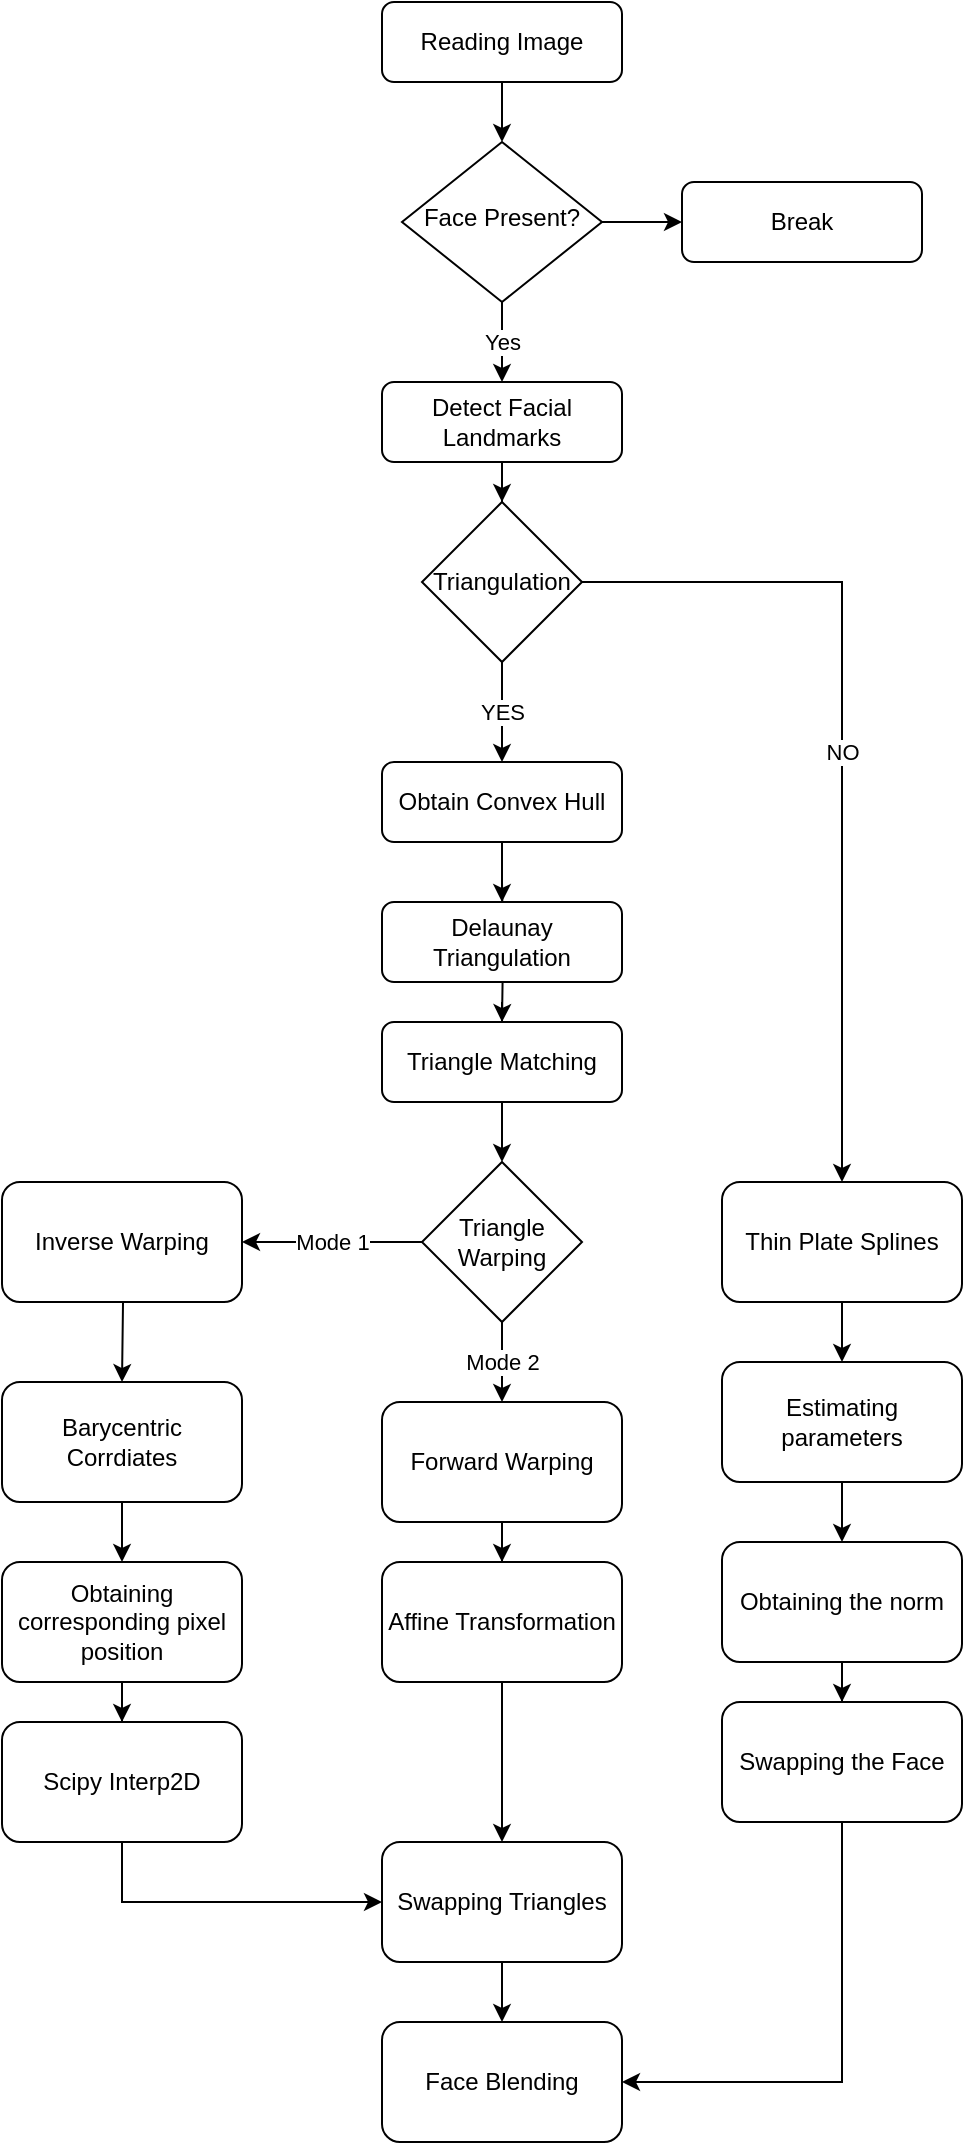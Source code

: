 <mxfile version="12.9.3" type="device"><diagram id="C5RBs43oDa-KdzZeNtuy" name="Page-1"><mxGraphModel dx="2262" dy="2417" grid="1" gridSize="10" guides="1" tooltips="1" connect="1" arrows="1" fold="1" page="1" pageScale="1" pageWidth="827" pageHeight="1169" math="0" shadow="0"><root><mxCell id="WIyWlLk6GJQsqaUBKTNV-0"/><mxCell id="WIyWlLk6GJQsqaUBKTNV-1" parent="WIyWlLk6GJQsqaUBKTNV-0"/><mxCell id="4Iu5ojdRNmb7ZW3HJHJe-3" style="edgeStyle=orthogonalEdgeStyle;rounded=0;orthogonalLoop=1;jettySize=auto;html=1;entryX=0.5;entryY=0;entryDx=0;entryDy=0;" parent="WIyWlLk6GJQsqaUBKTNV-1" source="WIyWlLk6GJQsqaUBKTNV-3" target="4Iu5ojdRNmb7ZW3HJHJe-4" edge="1"><mxGeometry relative="1" as="geometry"><mxPoint x="330" y="70" as="targetPoint"/></mxGeometry></mxCell><mxCell id="WIyWlLk6GJQsqaUBKTNV-3" value="Reading Image" style="rounded=1;whiteSpace=wrap;html=1;fontSize=12;glass=0;strokeWidth=1;shadow=0;" parent="WIyWlLk6GJQsqaUBKTNV-1" vertex="1"><mxGeometry x="270" y="-40" width="120" height="40" as="geometry"/></mxCell><mxCell id="4Iu5ojdRNmb7ZW3HJHJe-31" value="Yes" style="edgeStyle=orthogonalEdgeStyle;rounded=0;orthogonalLoop=1;jettySize=auto;html=1;exitX=0.5;exitY=1;exitDx=0;exitDy=0;entryX=0.5;entryY=0;entryDx=0;entryDy=0;" parent="WIyWlLk6GJQsqaUBKTNV-1" source="4Iu5ojdRNmb7ZW3HJHJe-4" target="4Iu5ojdRNmb7ZW3HJHJe-10" edge="1"><mxGeometry relative="1" as="geometry"/></mxCell><mxCell id="-JF-Zpaa9nRv0sY5oscV-1" style="edgeStyle=orthogonalEdgeStyle;rounded=0;orthogonalLoop=1;jettySize=auto;html=1;exitX=1;exitY=0.5;exitDx=0;exitDy=0;" edge="1" parent="WIyWlLk6GJQsqaUBKTNV-1" source="4Iu5ojdRNmb7ZW3HJHJe-4" target="4Iu5ojdRNmb7ZW3HJHJe-7"><mxGeometry relative="1" as="geometry"/></mxCell><mxCell id="4Iu5ojdRNmb7ZW3HJHJe-4" value="Face Present?" style="rhombus;whiteSpace=wrap;html=1;shadow=0;fontFamily=Helvetica;fontSize=12;align=center;strokeWidth=1;spacing=6;spacingTop=-4;" parent="WIyWlLk6GJQsqaUBKTNV-1" vertex="1"><mxGeometry x="280" y="30" width="100" height="80" as="geometry"/></mxCell><mxCell id="4Iu5ojdRNmb7ZW3HJHJe-7" value="Break" style="rounded=1;whiteSpace=wrap;html=1;fontSize=12;glass=0;strokeWidth=1;shadow=0;" parent="WIyWlLk6GJQsqaUBKTNV-1" vertex="1"><mxGeometry x="420" y="50" width="120" height="40" as="geometry"/></mxCell><mxCell id="-JF-Zpaa9nRv0sY5oscV-8" style="edgeStyle=orthogonalEdgeStyle;rounded=0;orthogonalLoop=1;jettySize=auto;html=1;exitX=0.5;exitY=1;exitDx=0;exitDy=0;" edge="1" parent="WIyWlLk6GJQsqaUBKTNV-1" source="4Iu5ojdRNmb7ZW3HJHJe-10" target="-JF-Zpaa9nRv0sY5oscV-4"><mxGeometry relative="1" as="geometry"/></mxCell><mxCell id="4Iu5ojdRNmb7ZW3HJHJe-10" value="Detect Facial Landmarks" style="rounded=1;whiteSpace=wrap;html=1;fontSize=12;glass=0;strokeWidth=1;shadow=0;" parent="WIyWlLk6GJQsqaUBKTNV-1" vertex="1"><mxGeometry x="270" y="150" width="120" height="40" as="geometry"/></mxCell><mxCell id="4Iu5ojdRNmb7ZW3HJHJe-15" value="" style="edgeStyle=orthogonalEdgeStyle;rounded=0;orthogonalLoop=1;jettySize=auto;html=1;" parent="WIyWlLk6GJQsqaUBKTNV-1" source="4Iu5ojdRNmb7ZW3HJHJe-12" target="4Iu5ojdRNmb7ZW3HJHJe-14" edge="1"><mxGeometry relative="1" as="geometry"/></mxCell><mxCell id="4Iu5ojdRNmb7ZW3HJHJe-12" value="Obtain Convex Hull" style="rounded=1;whiteSpace=wrap;html=1;fontSize=12;glass=0;strokeWidth=1;shadow=0;" parent="WIyWlLk6GJQsqaUBKTNV-1" vertex="1"><mxGeometry x="270" y="340" width="120" height="40" as="geometry"/></mxCell><mxCell id="4Iu5ojdRNmb7ZW3HJHJe-18" value="" style="edgeStyle=orthogonalEdgeStyle;rounded=0;orthogonalLoop=1;jettySize=auto;html=1;" parent="WIyWlLk6GJQsqaUBKTNV-1" target="4Iu5ojdRNmb7ZW3HJHJe-17" edge="1"><mxGeometry relative="1" as="geometry"><mxPoint x="330" y="400" as="sourcePoint"/></mxGeometry></mxCell><mxCell id="4Iu5ojdRNmb7ZW3HJHJe-14" value="Delaunay Triangulation" style="rounded=1;whiteSpace=wrap;html=1;fontSize=12;glass=0;strokeWidth=1;shadow=0;" parent="WIyWlLk6GJQsqaUBKTNV-1" vertex="1"><mxGeometry x="270" y="410" width="120" height="40" as="geometry"/></mxCell><mxCell id="4Iu5ojdRNmb7ZW3HJHJe-20" value="" style="edgeStyle=orthogonalEdgeStyle;rounded=0;orthogonalLoop=1;jettySize=auto;html=1;" parent="WIyWlLk6GJQsqaUBKTNV-1" edge="1"><mxGeometry relative="1" as="geometry"><mxPoint x="330" y="460" as="sourcePoint"/><mxPoint x="330" y="540" as="targetPoint"/></mxGeometry></mxCell><mxCell id="4Iu5ojdRNmb7ZW3HJHJe-17" value="Triangle Matching" style="rounded=1;whiteSpace=wrap;html=1;fontSize=12;glass=0;strokeWidth=1;shadow=0;" parent="WIyWlLk6GJQsqaUBKTNV-1" vertex="1"><mxGeometry x="270" y="470" width="120" height="40" as="geometry"/></mxCell><mxCell id="4Iu5ojdRNmb7ZW3HJHJe-28" value="Mode 2" style="edgeStyle=orthogonalEdgeStyle;rounded=0;orthogonalLoop=1;jettySize=auto;html=1;exitX=0.5;exitY=1;exitDx=0;exitDy=0;entryX=0.5;entryY=0;entryDx=0;entryDy=0;" parent="WIyWlLk6GJQsqaUBKTNV-1" source="4Iu5ojdRNmb7ZW3HJHJe-21" target="4Iu5ojdRNmb7ZW3HJHJe-27" edge="1"><mxGeometry relative="1" as="geometry"/></mxCell><mxCell id="4Iu5ojdRNmb7ZW3HJHJe-30" value="Mode 1" style="edgeStyle=orthogonalEdgeStyle;rounded=0;orthogonalLoop=1;jettySize=auto;html=1;exitX=0;exitY=0.5;exitDx=0;exitDy=0;entryX=1;entryY=0.5;entryDx=0;entryDy=0;" parent="WIyWlLk6GJQsqaUBKTNV-1" source="4Iu5ojdRNmb7ZW3HJHJe-21" target="4Iu5ojdRNmb7ZW3HJHJe-29" edge="1"><mxGeometry relative="1" as="geometry"/></mxCell><mxCell id="4Iu5ojdRNmb7ZW3HJHJe-21" value="Triangle Warping" style="rhombus;whiteSpace=wrap;html=1;" parent="WIyWlLk6GJQsqaUBKTNV-1" vertex="1"><mxGeometry x="290" y="540" width="80" height="80" as="geometry"/></mxCell><mxCell id="4Iu5ojdRNmb7ZW3HJHJe-44" value="" style="edgeStyle=orthogonalEdgeStyle;rounded=0;orthogonalLoop=1;jettySize=auto;html=1;" parent="WIyWlLk6GJQsqaUBKTNV-1" source="4Iu5ojdRNmb7ZW3HJHJe-25" target="4Iu5ojdRNmb7ZW3HJHJe-43" edge="1"><mxGeometry relative="1" as="geometry"/></mxCell><mxCell id="4Iu5ojdRNmb7ZW3HJHJe-25" value="Thin Plate Splines" style="rounded=1;whiteSpace=wrap;html=1;" parent="WIyWlLk6GJQsqaUBKTNV-1" vertex="1"><mxGeometry x="440" y="550" width="120" height="60" as="geometry"/></mxCell><mxCell id="4Iu5ojdRNmb7ZW3HJHJe-46" value="" style="edgeStyle=orthogonalEdgeStyle;rounded=0;orthogonalLoop=1;jettySize=auto;html=1;" parent="WIyWlLk6GJQsqaUBKTNV-1" source="4Iu5ojdRNmb7ZW3HJHJe-43" target="4Iu5ojdRNmb7ZW3HJHJe-45" edge="1"><mxGeometry relative="1" as="geometry"/></mxCell><mxCell id="4Iu5ojdRNmb7ZW3HJHJe-43" value="Estimating parameters" style="rounded=1;whiteSpace=wrap;html=1;" parent="WIyWlLk6GJQsqaUBKTNV-1" vertex="1"><mxGeometry x="440" y="640" width="120" height="60" as="geometry"/></mxCell><mxCell id="-JF-Zpaa9nRv0sY5oscV-13" style="edgeStyle=orthogonalEdgeStyle;rounded=0;orthogonalLoop=1;jettySize=auto;html=1;exitX=0.5;exitY=1;exitDx=0;exitDy=0;" edge="1" parent="WIyWlLk6GJQsqaUBKTNV-1" source="4Iu5ojdRNmb7ZW3HJHJe-45" target="-JF-Zpaa9nRv0sY5oscV-12"><mxGeometry relative="1" as="geometry"/></mxCell><mxCell id="4Iu5ojdRNmb7ZW3HJHJe-45" value="Obtaining the norm" style="rounded=1;whiteSpace=wrap;html=1;" parent="WIyWlLk6GJQsqaUBKTNV-1" vertex="1"><mxGeometry x="440" y="730" width="120" height="60" as="geometry"/></mxCell><mxCell id="4Iu5ojdRNmb7ZW3HJHJe-42" value="" style="edgeStyle=orthogonalEdgeStyle;rounded=0;orthogonalLoop=1;jettySize=auto;html=1;" parent="WIyWlLk6GJQsqaUBKTNV-1" source="4Iu5ojdRNmb7ZW3HJHJe-27" target="4Iu5ojdRNmb7ZW3HJHJe-41" edge="1"><mxGeometry relative="1" as="geometry"/></mxCell><mxCell id="4Iu5ojdRNmb7ZW3HJHJe-27" value="Forward Warping" style="rounded=1;whiteSpace=wrap;html=1;" parent="WIyWlLk6GJQsqaUBKTNV-1" vertex="1"><mxGeometry x="270" y="660" width="120" height="60" as="geometry"/></mxCell><mxCell id="4Iu5ojdRNmb7ZW3HJHJe-50" style="edgeStyle=orthogonalEdgeStyle;rounded=0;orthogonalLoop=1;jettySize=auto;html=1;exitX=0.5;exitY=1;exitDx=0;exitDy=0;" parent="WIyWlLk6GJQsqaUBKTNV-1" source="4Iu5ojdRNmb7ZW3HJHJe-41" target="4Iu5ojdRNmb7ZW3HJHJe-47" edge="1"><mxGeometry relative="1" as="geometry"><mxPoint x="320" y="960" as="targetPoint"/></mxGeometry></mxCell><mxCell id="4Iu5ojdRNmb7ZW3HJHJe-41" value="Affine Transformation" style="rounded=1;whiteSpace=wrap;html=1;" parent="WIyWlLk6GJQsqaUBKTNV-1" vertex="1"><mxGeometry x="270" y="740" width="120" height="60" as="geometry"/></mxCell><mxCell id="4Iu5ojdRNmb7ZW3HJHJe-34" value="" style="edgeStyle=orthogonalEdgeStyle;rounded=0;orthogonalLoop=1;jettySize=auto;html=1;" parent="WIyWlLk6GJQsqaUBKTNV-1" target="4Iu5ojdRNmb7ZW3HJHJe-33" edge="1"><mxGeometry relative="1" as="geometry"><mxPoint x="140" y="570" as="sourcePoint"/></mxGeometry></mxCell><mxCell id="4Iu5ojdRNmb7ZW3HJHJe-29" value="Inverse Warping" style="rounded=1;whiteSpace=wrap;html=1;" parent="WIyWlLk6GJQsqaUBKTNV-1" vertex="1"><mxGeometry x="80" y="550" width="120" height="60" as="geometry"/></mxCell><mxCell id="4Iu5ojdRNmb7ZW3HJHJe-36" value="" style="edgeStyle=orthogonalEdgeStyle;rounded=0;orthogonalLoop=1;jettySize=auto;html=1;" parent="WIyWlLk6GJQsqaUBKTNV-1" source="4Iu5ojdRNmb7ZW3HJHJe-33" target="4Iu5ojdRNmb7ZW3HJHJe-35" edge="1"><mxGeometry relative="1" as="geometry"/></mxCell><mxCell id="4Iu5ojdRNmb7ZW3HJHJe-33" value="Barycentric Corrdiates" style="rounded=1;whiteSpace=wrap;html=1;" parent="WIyWlLk6GJQsqaUBKTNV-1" vertex="1"><mxGeometry x="80" y="650" width="120" height="60" as="geometry"/></mxCell><mxCell id="-JF-Zpaa9nRv0sY5oscV-9" style="edgeStyle=orthogonalEdgeStyle;rounded=0;orthogonalLoop=1;jettySize=auto;html=1;exitX=0.5;exitY=1;exitDx=0;exitDy=0;" edge="1" parent="WIyWlLk6GJQsqaUBKTNV-1" source="4Iu5ojdRNmb7ZW3HJHJe-35" target="4Iu5ojdRNmb7ZW3HJHJe-39"><mxGeometry relative="1" as="geometry"/></mxCell><mxCell id="4Iu5ojdRNmb7ZW3HJHJe-35" value="Obtaining corresponding pixel position" style="rounded=1;whiteSpace=wrap;html=1;" parent="WIyWlLk6GJQsqaUBKTNV-1" vertex="1"><mxGeometry x="80" y="740" width="120" height="60" as="geometry"/></mxCell><mxCell id="-JF-Zpaa9nRv0sY5oscV-11" style="edgeStyle=orthogonalEdgeStyle;rounded=0;orthogonalLoop=1;jettySize=auto;html=1;exitX=0.5;exitY=1;exitDx=0;exitDy=0;entryX=0;entryY=0.5;entryDx=0;entryDy=0;" edge="1" parent="WIyWlLk6GJQsqaUBKTNV-1" source="4Iu5ojdRNmb7ZW3HJHJe-39" target="4Iu5ojdRNmb7ZW3HJHJe-47"><mxGeometry relative="1" as="geometry"/></mxCell><mxCell id="4Iu5ojdRNmb7ZW3HJHJe-39" value="Scipy Interp2D" style="rounded=1;whiteSpace=wrap;html=1;" parent="WIyWlLk6GJQsqaUBKTNV-1" vertex="1"><mxGeometry x="80" y="820" width="120" height="60" as="geometry"/></mxCell><mxCell id="4Iu5ojdRNmb7ZW3HJHJe-52" value="" style="edgeStyle=orthogonalEdgeStyle;rounded=0;orthogonalLoop=1;jettySize=auto;html=1;" parent="WIyWlLk6GJQsqaUBKTNV-1" source="4Iu5ojdRNmb7ZW3HJHJe-47" target="4Iu5ojdRNmb7ZW3HJHJe-51" edge="1"><mxGeometry relative="1" as="geometry"/></mxCell><mxCell id="4Iu5ojdRNmb7ZW3HJHJe-47" value="Swapping Triangles" style="rounded=1;whiteSpace=wrap;html=1;" parent="WIyWlLk6GJQsqaUBKTNV-1" vertex="1"><mxGeometry x="270" y="880" width="120" height="60" as="geometry"/></mxCell><mxCell id="4Iu5ojdRNmb7ZW3HJHJe-51" value="Face Blending" style="rounded=1;whiteSpace=wrap;html=1;" parent="WIyWlLk6GJQsqaUBKTNV-1" vertex="1"><mxGeometry x="270" y="970" width="120" height="60" as="geometry"/></mxCell><mxCell id="-JF-Zpaa9nRv0sY5oscV-6" value="YES" style="edgeStyle=orthogonalEdgeStyle;rounded=0;orthogonalLoop=1;jettySize=auto;html=1;exitX=0.5;exitY=1;exitDx=0;exitDy=0;entryX=0.5;entryY=0;entryDx=0;entryDy=0;" edge="1" parent="WIyWlLk6GJQsqaUBKTNV-1" source="-JF-Zpaa9nRv0sY5oscV-4" target="4Iu5ojdRNmb7ZW3HJHJe-12"><mxGeometry relative="1" as="geometry"/></mxCell><mxCell id="-JF-Zpaa9nRv0sY5oscV-7" value="NO" style="edgeStyle=orthogonalEdgeStyle;rounded=0;orthogonalLoop=1;jettySize=auto;html=1;exitX=1;exitY=0.5;exitDx=0;exitDy=0;entryX=0.5;entryY=0;entryDx=0;entryDy=0;" edge="1" parent="WIyWlLk6GJQsqaUBKTNV-1" source="-JF-Zpaa9nRv0sY5oscV-4" target="4Iu5ojdRNmb7ZW3HJHJe-25"><mxGeometry relative="1" as="geometry"/></mxCell><mxCell id="-JF-Zpaa9nRv0sY5oscV-4" value="Triangulation" style="rhombus;whiteSpace=wrap;html=1;" vertex="1" parent="WIyWlLk6GJQsqaUBKTNV-1"><mxGeometry x="290" y="210" width="80" height="80" as="geometry"/></mxCell><mxCell id="-JF-Zpaa9nRv0sY5oscV-14" style="edgeStyle=orthogonalEdgeStyle;rounded=0;orthogonalLoop=1;jettySize=auto;html=1;exitX=0.5;exitY=1;exitDx=0;exitDy=0;entryX=1;entryY=0.5;entryDx=0;entryDy=0;" edge="1" parent="WIyWlLk6GJQsqaUBKTNV-1" source="-JF-Zpaa9nRv0sY5oscV-12" target="4Iu5ojdRNmb7ZW3HJHJe-51"><mxGeometry relative="1" as="geometry"/></mxCell><mxCell id="-JF-Zpaa9nRv0sY5oscV-12" value="Swapping the Face" style="rounded=1;whiteSpace=wrap;html=1;" vertex="1" parent="WIyWlLk6GJQsqaUBKTNV-1"><mxGeometry x="440" y="810" width="120" height="60" as="geometry"/></mxCell></root></mxGraphModel></diagram></mxfile>